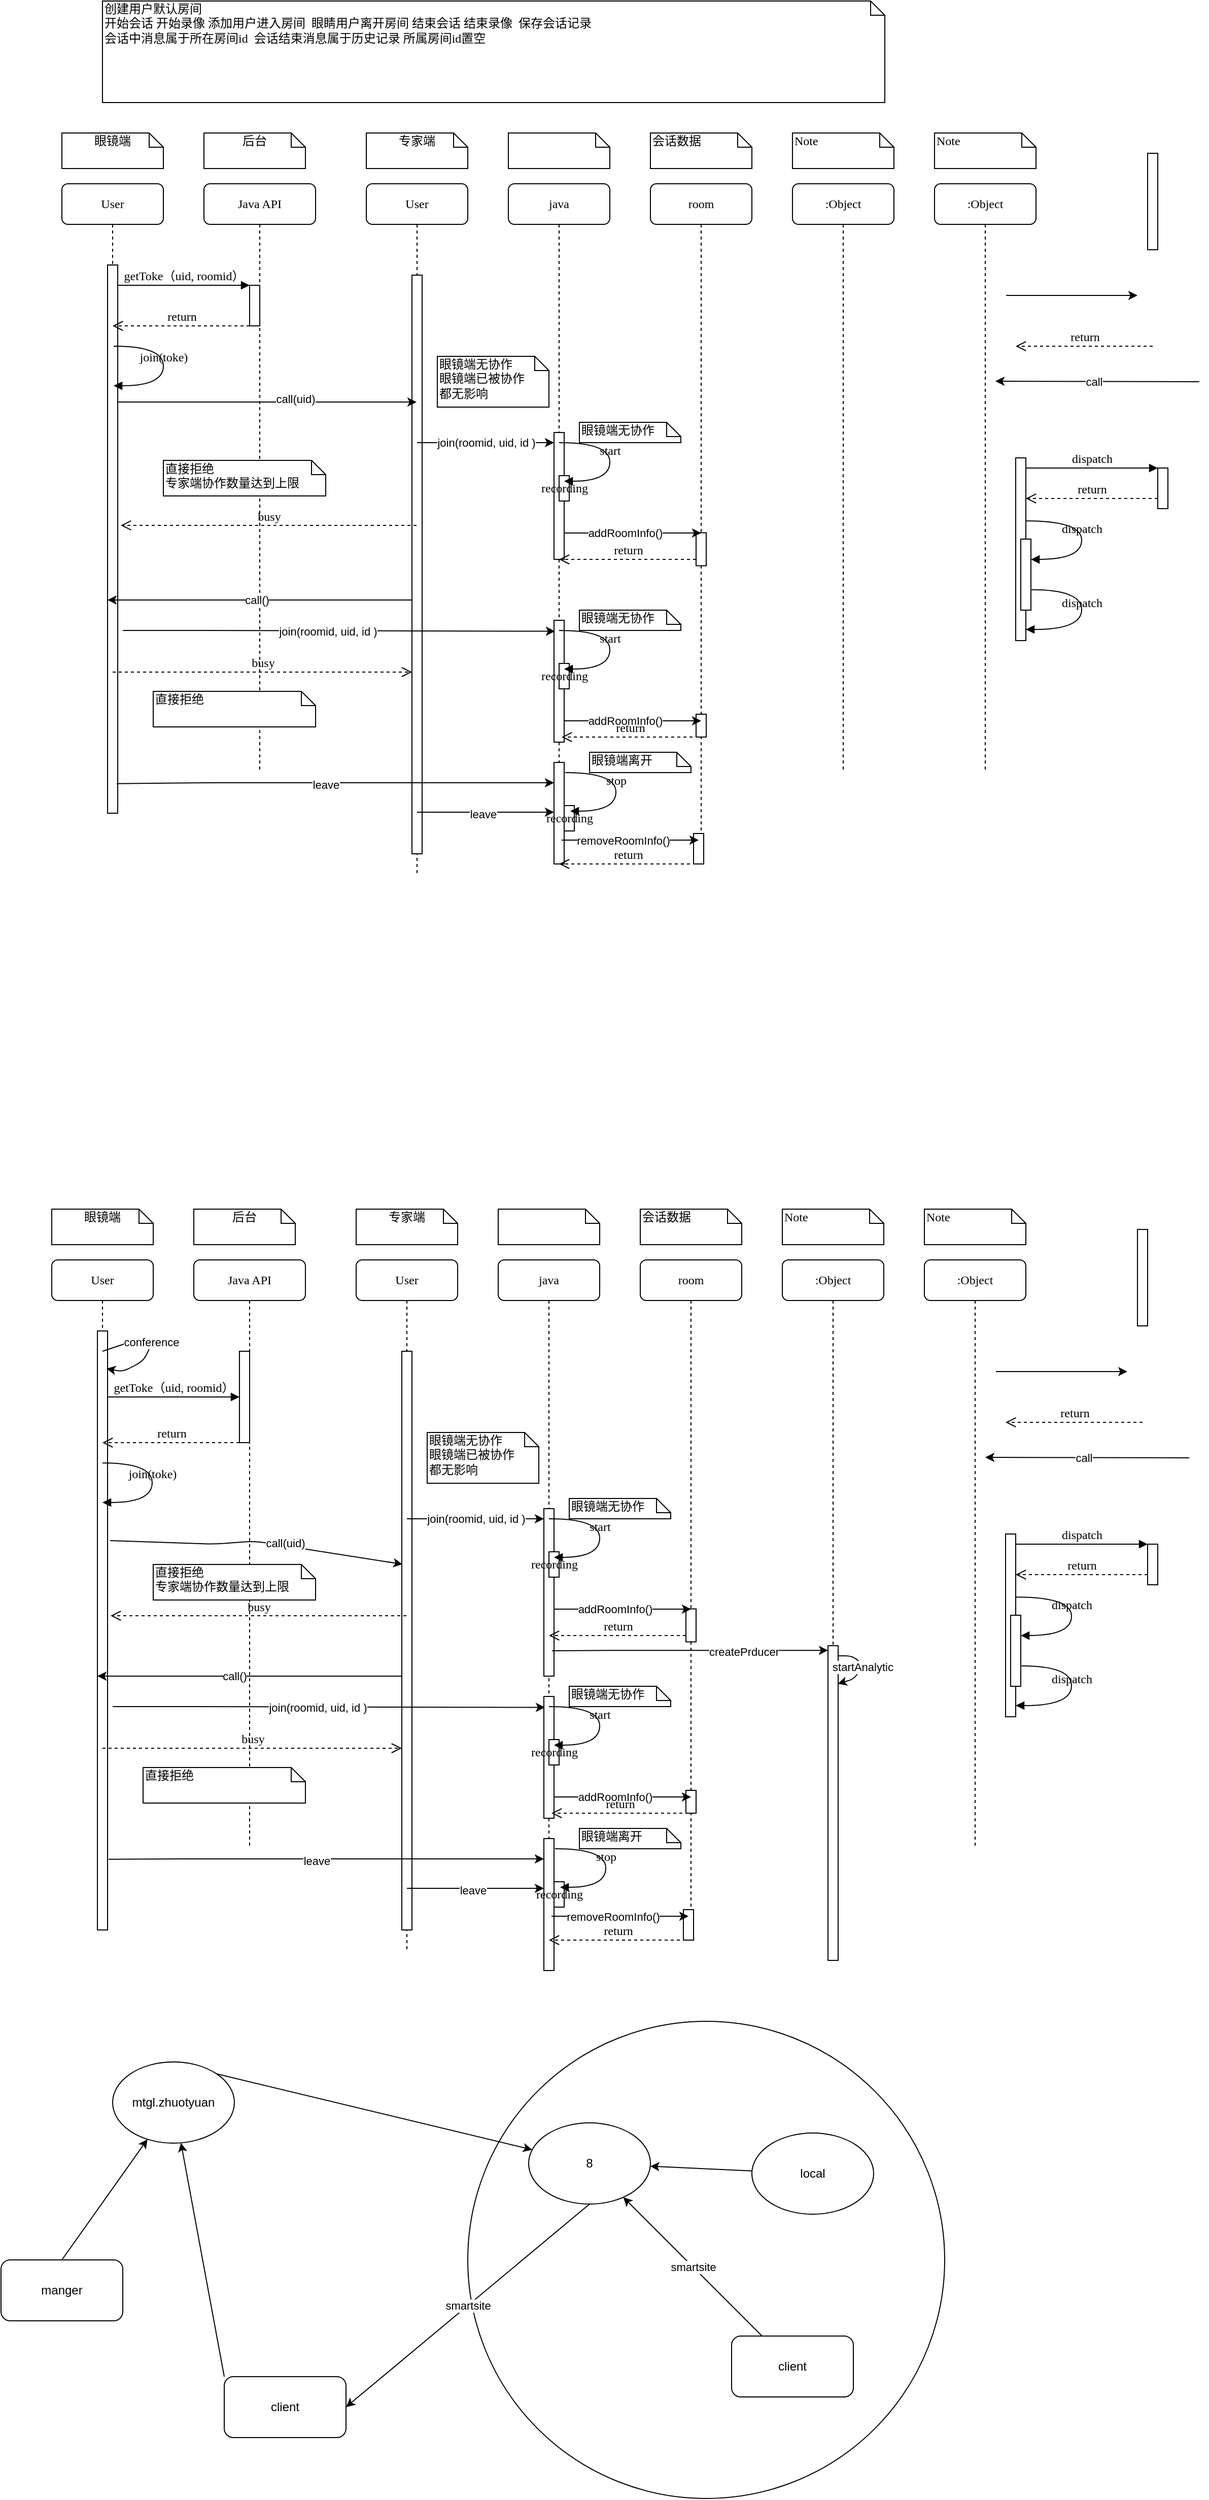 <mxfile version="14.4.8" type="github">
  <diagram name="Page-1" id="13e1069c-82ec-6db2-03f1-153e76fe0fe0">
    <mxGraphModel dx="934" dy="1406" grid="1" gridSize="10" guides="1" tooltips="1" connect="1" arrows="1" fold="1" page="1" pageScale="1" pageWidth="1100" pageHeight="850" background="#ffffff" math="0" shadow="0">
      <root>
        <mxCell id="0" />
        <mxCell id="1" parent="0" />
        <mxCell id="CfhzM83Ri4UYzs0AbyxH-80" value="" style="ellipse;whiteSpace=wrap;html=1;aspect=fixed;fillColor=none;shadow=0;" vertex="1" parent="1">
          <mxGeometry x="500" y="1890" width="470" height="470" as="geometry" />
        </mxCell>
        <mxCell id="7baba1c4bc27f4b0-2" value="Java API" style="shape=umlLifeline;perimeter=lifelinePerimeter;whiteSpace=wrap;html=1;container=1;collapsible=0;recursiveResize=0;outlineConnect=0;rounded=1;shadow=0;comic=0;labelBackgroundColor=none;strokeWidth=1;fontFamily=Verdana;fontSize=12;align=center;" parent="1" vertex="1">
          <mxGeometry x="240" y="80" width="110" height="580" as="geometry" />
        </mxCell>
        <mxCell id="7baba1c4bc27f4b0-10" value="" style="html=1;points=[];perimeter=orthogonalPerimeter;rounded=0;shadow=0;comic=0;labelBackgroundColor=none;strokeWidth=1;fontFamily=Verdana;fontSize=12;align=center;" parent="7baba1c4bc27f4b0-2" vertex="1">
          <mxGeometry x="45" y="100" width="10" height="40" as="geometry" />
        </mxCell>
        <mxCell id="odlqmuHHD26M4DmsH0EI-45" value="直接拒绝" style="shape=note;whiteSpace=wrap;html=1;size=14;verticalAlign=top;align=left;spacingTop=-6;rounded=0;shadow=0;comic=0;labelBackgroundColor=none;strokeWidth=1;fontFamily=Verdana;fontSize=12" parent="7baba1c4bc27f4b0-2" vertex="1">
          <mxGeometry x="-50" y="500" width="160" height="35" as="geometry" />
        </mxCell>
        <mxCell id="7baba1c4bc27f4b0-3" value="User" style="shape=umlLifeline;perimeter=lifelinePerimeter;whiteSpace=wrap;html=1;container=1;collapsible=0;recursiveResize=0;outlineConnect=0;rounded=1;shadow=0;comic=0;labelBackgroundColor=none;strokeWidth=1;fontFamily=Verdana;fontSize=12;align=center;" parent="1" vertex="1">
          <mxGeometry x="400" y="80" width="100" height="680" as="geometry" />
        </mxCell>
        <mxCell id="7baba1c4bc27f4b0-13" value="" style="html=1;points=[];perimeter=orthogonalPerimeter;rounded=0;shadow=0;comic=0;labelBackgroundColor=none;strokeWidth=1;fontFamily=Verdana;fontSize=12;align=center;" parent="7baba1c4bc27f4b0-3" vertex="1">
          <mxGeometry x="45" y="90" width="10" height="570" as="geometry" />
        </mxCell>
        <mxCell id="7baba1c4bc27f4b0-4" value="java" style="shape=umlLifeline;perimeter=lifelinePerimeter;whiteSpace=wrap;html=1;container=1;collapsible=0;recursiveResize=0;outlineConnect=0;rounded=1;shadow=0;comic=0;labelBackgroundColor=none;strokeWidth=1;fontFamily=Verdana;fontSize=12;align=center;" parent="1" vertex="1">
          <mxGeometry x="540" y="80" width="100" height="670" as="geometry" />
        </mxCell>
        <mxCell id="odlqmuHHD26M4DmsH0EI-8" value="" style="html=1;points=[];perimeter=orthogonalPerimeter;rounded=0;shadow=0;comic=0;labelBackgroundColor=none;strokeWidth=1;fontFamily=Verdana;fontSize=12;align=center;" parent="7baba1c4bc27f4b0-4" vertex="1">
          <mxGeometry x="45" y="245" width="10" height="125" as="geometry" />
        </mxCell>
        <mxCell id="odlqmuHHD26M4DmsH0EI-46" value="" style="html=1;points=[];perimeter=orthogonalPerimeter;rounded=0;shadow=0;comic=0;labelBackgroundColor=none;strokeWidth=1;fontFamily=Verdana;fontSize=12;align=center;" parent="7baba1c4bc27f4b0-4" vertex="1">
          <mxGeometry x="45" y="570" width="10" height="100" as="geometry" />
        </mxCell>
        <mxCell id="7baba1c4bc27f4b0-5" value="room" style="shape=umlLifeline;perimeter=lifelinePerimeter;whiteSpace=wrap;html=1;container=1;collapsible=0;recursiveResize=0;outlineConnect=0;rounded=1;shadow=0;comic=0;labelBackgroundColor=none;strokeWidth=1;fontFamily=Verdana;fontSize=12;align=center;" parent="1" vertex="1">
          <mxGeometry x="680" y="80" width="100" height="670" as="geometry" />
        </mxCell>
        <mxCell id="odlqmuHHD26M4DmsH0EI-15" value="" style="html=1;points=[];perimeter=orthogonalPerimeter;rounded=0;shadow=0;comic=0;labelBackgroundColor=none;strokeWidth=1;fontFamily=Verdana;fontSize=12;align=center;" parent="7baba1c4bc27f4b0-5" vertex="1">
          <mxGeometry x="45" y="343.75" width="10" height="32.5" as="geometry" />
        </mxCell>
        <mxCell id="7baba1c4bc27f4b0-6" value=":Object" style="shape=umlLifeline;perimeter=lifelinePerimeter;whiteSpace=wrap;html=1;container=1;collapsible=0;recursiveResize=0;outlineConnect=0;rounded=1;shadow=0;comic=0;labelBackgroundColor=none;strokeWidth=1;fontFamily=Verdana;fontSize=12;align=center;" parent="1" vertex="1">
          <mxGeometry x="820" y="80" width="100" height="580" as="geometry" />
        </mxCell>
        <mxCell id="7baba1c4bc27f4b0-7" value=":Object" style="shape=umlLifeline;perimeter=lifelinePerimeter;whiteSpace=wrap;html=1;container=1;collapsible=0;recursiveResize=0;outlineConnect=0;rounded=1;shadow=0;comic=0;labelBackgroundColor=none;strokeWidth=1;fontFamily=Verdana;fontSize=12;align=center;" parent="1" vertex="1">
          <mxGeometry x="960" y="80" width="100" height="580" as="geometry" />
        </mxCell>
        <mxCell id="7baba1c4bc27f4b0-8" value="User" style="shape=umlLifeline;perimeter=lifelinePerimeter;whiteSpace=wrap;html=1;container=1;collapsible=0;recursiveResize=0;outlineConnect=0;rounded=1;shadow=0;comic=0;labelBackgroundColor=none;strokeWidth=1;fontFamily=Verdana;fontSize=12;align=center;" parent="1" vertex="1">
          <mxGeometry x="100" y="80" width="100" height="620" as="geometry" />
        </mxCell>
        <mxCell id="7baba1c4bc27f4b0-9" value="" style="html=1;points=[];perimeter=orthogonalPerimeter;rounded=0;shadow=0;comic=0;labelBackgroundColor=none;strokeWidth=1;fontFamily=Verdana;fontSize=12;align=center;" parent="7baba1c4bc27f4b0-8" vertex="1">
          <mxGeometry x="45" y="80" width="10" height="540" as="geometry" />
        </mxCell>
        <mxCell id="7baba1c4bc27f4b0-16" value="" style="html=1;points=[];perimeter=orthogonalPerimeter;rounded=0;shadow=0;comic=0;labelBackgroundColor=none;strokeWidth=1;fontFamily=Verdana;fontSize=12;align=center;" parent="1" vertex="1">
          <mxGeometry x="1040" y="350" width="10" height="180" as="geometry" />
        </mxCell>
        <mxCell id="7baba1c4bc27f4b0-19" value="" style="html=1;points=[];perimeter=orthogonalPerimeter;rounded=0;shadow=0;comic=0;labelBackgroundColor=none;strokeWidth=1;fontFamily=Verdana;fontSize=12;align=center;" parent="1" vertex="1">
          <mxGeometry x="1180" y="360" width="10" height="40" as="geometry" />
        </mxCell>
        <mxCell id="7baba1c4bc27f4b0-20" value="dispatch" style="html=1;verticalAlign=bottom;endArrow=block;entryX=0;entryY=0;labelBackgroundColor=none;fontFamily=Verdana;fontSize=12;edgeStyle=elbowEdgeStyle;elbow=vertical;" parent="1" source="7baba1c4bc27f4b0-16" target="7baba1c4bc27f4b0-19" edge="1">
          <mxGeometry relative="1" as="geometry">
            <mxPoint x="1105" y="360" as="sourcePoint" />
          </mxGeometry>
        </mxCell>
        <mxCell id="7baba1c4bc27f4b0-21" value="return" style="html=1;verticalAlign=bottom;endArrow=open;dashed=1;endSize=8;labelBackgroundColor=none;fontFamily=Verdana;fontSize=12;edgeStyle=elbowEdgeStyle;elbow=vertical;" parent="1" source="7baba1c4bc27f4b0-19" target="7baba1c4bc27f4b0-16" edge="1">
          <mxGeometry relative="1" as="geometry">
            <mxPoint x="1105" y="436" as="targetPoint" />
            <Array as="points">
              <mxPoint x="1125" y="390" />
              <mxPoint x="1155" y="390" />
            </Array>
          </mxGeometry>
        </mxCell>
        <mxCell id="7baba1c4bc27f4b0-11" value="getToke（uid, roomid）" style="html=1;verticalAlign=bottom;endArrow=block;entryX=0;entryY=0;labelBackgroundColor=none;fontFamily=Verdana;fontSize=12;edgeStyle=elbowEdgeStyle;elbow=vertical;" parent="1" source="7baba1c4bc27f4b0-9" target="7baba1c4bc27f4b0-10" edge="1">
          <mxGeometry relative="1" as="geometry">
            <mxPoint x="220" y="190" as="sourcePoint" />
          </mxGeometry>
        </mxCell>
        <mxCell id="7baba1c4bc27f4b0-34" value="" style="html=1;points=[];perimeter=orthogonalPerimeter;rounded=0;shadow=0;comic=0;labelBackgroundColor=none;strokeWidth=1;fontFamily=Verdana;fontSize=12;align=center;" parent="1" vertex="1">
          <mxGeometry x="1045" y="430" width="10" height="70" as="geometry" />
        </mxCell>
        <mxCell id="7baba1c4bc27f4b0-35" value="dispatch" style="html=1;verticalAlign=bottom;endArrow=block;labelBackgroundColor=none;fontFamily=Verdana;fontSize=12;elbow=vertical;edgeStyle=orthogonalEdgeStyle;curved=1;entryX=1;entryY=0.286;entryPerimeter=0;exitX=1.038;exitY=0.345;exitPerimeter=0;" parent="1" source="7baba1c4bc27f4b0-16" target="7baba1c4bc27f4b0-34" edge="1">
          <mxGeometry relative="1" as="geometry">
            <mxPoint x="920" y="360" as="sourcePoint" />
            <mxPoint x="1050" y="360" as="targetPoint" />
            <Array as="points">
              <mxPoint x="1105" y="412" />
              <mxPoint x="1105" y="450" />
            </Array>
          </mxGeometry>
        </mxCell>
        <mxCell id="7baba1c4bc27f4b0-36" value="dispatch" style="html=1;verticalAlign=bottom;endArrow=block;labelBackgroundColor=none;fontFamily=Verdana;fontSize=12;elbow=vertical;edgeStyle=orthogonalEdgeStyle;curved=1;exitX=1.066;exitY=0.713;exitPerimeter=0;" parent="1" source="7baba1c4bc27f4b0-34" edge="1">
          <mxGeometry relative="1" as="geometry">
            <mxPoint x="1065.333" y="480" as="sourcePoint" />
            <mxPoint x="1050" y="519" as="targetPoint" />
            <Array as="points">
              <mxPoint x="1105" y="480" />
              <mxPoint x="1105" y="519" />
            </Array>
          </mxGeometry>
        </mxCell>
        <mxCell id="7baba1c4bc27f4b0-40" value="眼镜端" style="shape=note;whiteSpace=wrap;html=1;size=14;verticalAlign=top;align=center;spacingTop=-6;rounded=0;shadow=0;comic=0;labelBackgroundColor=none;strokeWidth=1;fontFamily=Verdana;fontSize=12" parent="1" vertex="1">
          <mxGeometry x="100" y="30" width="100" height="35" as="geometry" />
        </mxCell>
        <mxCell id="7baba1c4bc27f4b0-41" value="后台" style="shape=note;whiteSpace=wrap;html=1;size=14;verticalAlign=top;align=center;spacingTop=-6;rounded=0;shadow=0;comic=0;labelBackgroundColor=none;strokeWidth=1;fontFamily=Verdana;fontSize=12" parent="1" vertex="1">
          <mxGeometry x="240" y="30" width="100" height="35" as="geometry" />
        </mxCell>
        <mxCell id="7baba1c4bc27f4b0-42" value="&lt;div&gt;&lt;span&gt;专家端&lt;/span&gt;&lt;/div&gt;" style="shape=note;whiteSpace=wrap;html=1;size=14;verticalAlign=top;align=center;spacingTop=-6;rounded=0;shadow=0;comic=0;labelBackgroundColor=none;strokeWidth=1;fontFamily=Verdana;fontSize=12" parent="1" vertex="1">
          <mxGeometry x="400" y="30" width="100" height="35" as="geometry" />
        </mxCell>
        <mxCell id="7baba1c4bc27f4b0-43" value="" style="shape=note;whiteSpace=wrap;html=1;size=14;verticalAlign=top;align=left;spacingTop=-6;rounded=0;shadow=0;comic=0;labelBackgroundColor=none;strokeWidth=1;fontFamily=Verdana;fontSize=12" parent="1" vertex="1">
          <mxGeometry x="540" y="30" width="100" height="35" as="geometry" />
        </mxCell>
        <mxCell id="7baba1c4bc27f4b0-44" value="会话数据" style="shape=note;whiteSpace=wrap;html=1;size=14;verticalAlign=top;align=left;spacingTop=-6;rounded=0;shadow=0;comic=0;labelBackgroundColor=none;strokeWidth=1;fontFamily=Verdana;fontSize=12" parent="1" vertex="1">
          <mxGeometry x="680" y="30" width="100" height="35" as="geometry" />
        </mxCell>
        <mxCell id="7baba1c4bc27f4b0-45" value="Note" style="shape=note;whiteSpace=wrap;html=1;size=14;verticalAlign=top;align=left;spacingTop=-6;rounded=0;shadow=0;comic=0;labelBackgroundColor=none;strokeWidth=1;fontFamily=Verdana;fontSize=12" parent="1" vertex="1">
          <mxGeometry x="820" y="30" width="100" height="35" as="geometry" />
        </mxCell>
        <mxCell id="7baba1c4bc27f4b0-46" value="Note" style="shape=note;whiteSpace=wrap;html=1;size=14;verticalAlign=top;align=left;spacingTop=-6;rounded=0;shadow=0;comic=0;labelBackgroundColor=none;strokeWidth=1;fontFamily=Verdana;fontSize=12" parent="1" vertex="1">
          <mxGeometry x="960" y="30" width="100" height="35" as="geometry" />
        </mxCell>
        <mxCell id="odlqmuHHD26M4DmsH0EI-4" value="" style="endArrow=classic;html=1;exitX=1;exitY=0.25;exitDx=0;exitDy=0;exitPerimeter=0;" parent="1" source="7baba1c4bc27f4b0-9" target="7baba1c4bc27f4b0-3" edge="1">
          <mxGeometry width="50" height="50" relative="1" as="geometry">
            <mxPoint x="500" y="400" as="sourcePoint" />
            <mxPoint x="550" y="350" as="targetPoint" />
          </mxGeometry>
        </mxCell>
        <mxCell id="odlqmuHHD26M4DmsH0EI-5" value="call(uid)" style="edgeLabel;html=1;align=center;verticalAlign=middle;resizable=0;points=[];" parent="odlqmuHHD26M4DmsH0EI-4" vertex="1" connectable="0">
          <mxGeometry x="0.181" y="3" relative="1" as="geometry">
            <mxPoint x="1" as="offset" />
          </mxGeometry>
        </mxCell>
        <mxCell id="odlqmuHHD26M4DmsH0EI-6" value="join(roomid, uid, id )" style="endArrow=classic;html=1;" parent="1" target="odlqmuHHD26M4DmsH0EI-8" edge="1">
          <mxGeometry width="50" height="50" relative="1" as="geometry">
            <mxPoint x="450" y="335" as="sourcePoint" />
            <mxPoint x="570" y="335" as="targetPoint" />
            <Array as="points">
              <mxPoint x="520" y="335" />
            </Array>
          </mxGeometry>
        </mxCell>
        <mxCell id="odlqmuHHD26M4DmsH0EI-9" value="" style="endArrow=classic;html=1;entryX=0.1;entryY=0.09;entryDx=0;entryDy=0;entryPerimeter=0;" parent="1" target="odlqmuHHD26M4DmsH0EI-35" edge="1">
          <mxGeometry x="-0.111" width="50" height="50" relative="1" as="geometry">
            <mxPoint x="160" y="520" as="sourcePoint" />
            <mxPoint x="585" y="520" as="targetPoint" />
            <Array as="points">
              <mxPoint x="230" y="520" />
            </Array>
            <mxPoint as="offset" />
          </mxGeometry>
        </mxCell>
        <mxCell id="odlqmuHHD26M4DmsH0EI-32" value="join(roomid, uid, id )" style="edgeLabel;html=1;align=center;verticalAlign=middle;resizable=0;points=[];" parent="odlqmuHHD26M4DmsH0EI-9" vertex="1" connectable="0">
          <mxGeometry x="-0.054" relative="1" as="geometry">
            <mxPoint as="offset" />
          </mxGeometry>
        </mxCell>
        <mxCell id="odlqmuHHD26M4DmsH0EI-11" value="" style="html=1;points=[];perimeter=orthogonalPerimeter;rounded=0;shadow=0;comic=0;labelBackgroundColor=none;strokeWidth=1;fontFamily=Verdana;fontSize=12;align=center;" parent="1" vertex="1">
          <mxGeometry x="1170" y="50" width="10" height="95" as="geometry" />
        </mxCell>
        <mxCell id="odlqmuHHD26M4DmsH0EI-14" value="addRoomInfo()" style="endArrow=classic;html=1;" parent="1" edge="1">
          <mxGeometry x="-0.111" width="50" height="50" relative="1" as="geometry">
            <mxPoint x="595" y="424" as="sourcePoint" />
            <mxPoint x="730" y="424" as="targetPoint" />
            <Array as="points" />
            <mxPoint as="offset" />
          </mxGeometry>
        </mxCell>
        <mxCell id="odlqmuHHD26M4DmsH0EI-16" value="return" style="html=1;verticalAlign=bottom;endArrow=open;dashed=1;endSize=8;labelBackgroundColor=none;fontFamily=Verdana;fontSize=12;edgeStyle=elbowEdgeStyle;elbow=vertical;" parent="1" edge="1">
          <mxGeometry relative="1" as="geometry">
            <mxPoint x="1040" y="240" as="targetPoint" />
            <Array as="points" />
            <mxPoint x="1175" y="240" as="sourcePoint" />
          </mxGeometry>
        </mxCell>
        <mxCell id="odlqmuHHD26M4DmsH0EI-17" value="busy" style="html=1;verticalAlign=bottom;endArrow=open;dashed=1;endSize=8;labelBackgroundColor=none;fontFamily=Verdana;fontSize=12;edgeStyle=elbowEdgeStyle;elbow=vertical;entryX=1.3;entryY=0.475;entryDx=0;entryDy=0;entryPerimeter=0;" parent="1" source="7baba1c4bc27f4b0-3" target="7baba1c4bc27f4b0-9" edge="1">
          <mxGeometry relative="1" as="geometry">
            <mxPoint x="240" y="390" as="targetPoint" />
            <Array as="points" />
            <mxPoint x="375" y="390" as="sourcePoint" />
          </mxGeometry>
        </mxCell>
        <mxCell id="odlqmuHHD26M4DmsH0EI-18" value="return" style="html=1;verticalAlign=bottom;endArrow=open;dashed=1;endSize=8;labelBackgroundColor=none;fontFamily=Verdana;fontSize=12;edgeStyle=elbowEdgeStyle;elbow=vertical;" parent="1" edge="1">
          <mxGeometry relative="1" as="geometry">
            <mxPoint x="150" y="220" as="targetPoint" />
            <Array as="points" />
            <mxPoint x="285" y="220" as="sourcePoint" />
          </mxGeometry>
        </mxCell>
        <mxCell id="odlqmuHHD26M4DmsH0EI-19" value="眼镜端无协作&lt;br&gt;眼镜端已被协作&lt;br&gt;都无影响" style="shape=note;whiteSpace=wrap;html=1;size=14;verticalAlign=top;align=left;spacingTop=-6;rounded=0;shadow=0;comic=0;labelBackgroundColor=none;strokeWidth=1;fontFamily=Verdana;fontSize=12" parent="1" vertex="1">
          <mxGeometry x="470" y="250" width="110" height="50" as="geometry" />
        </mxCell>
        <mxCell id="odlqmuHHD26M4DmsH0EI-20" value="直接拒绝&lt;br&gt;专家端协作数量达到上限" style="shape=note;whiteSpace=wrap;html=1;size=14;verticalAlign=top;align=left;spacingTop=-6;rounded=0;shadow=0;comic=0;labelBackgroundColor=none;strokeWidth=1;fontFamily=Verdana;fontSize=12" parent="1" vertex="1">
          <mxGeometry x="200" y="352.5" width="160" height="35" as="geometry" />
        </mxCell>
        <mxCell id="odlqmuHHD26M4DmsH0EI-21" value="" style="endArrow=classic;html=1;" parent="1" edge="1">
          <mxGeometry x="-0.111" width="50" height="50" relative="1" as="geometry">
            <mxPoint x="445" y="490" as="sourcePoint" />
            <mxPoint x="145" y="490" as="targetPoint" />
            <Array as="points">
              <mxPoint x="345.5" y="490" />
            </Array>
            <mxPoint as="offset" />
          </mxGeometry>
        </mxCell>
        <mxCell id="odlqmuHHD26M4DmsH0EI-22" value="call()" style="edgeLabel;html=1;align=center;verticalAlign=middle;resizable=0;points=[];" parent="odlqmuHHD26M4DmsH0EI-21" vertex="1" connectable="0">
          <mxGeometry x="0.05" relative="1" as="geometry">
            <mxPoint x="4" as="offset" />
          </mxGeometry>
        </mxCell>
        <mxCell id="odlqmuHHD26M4DmsH0EI-23" value="" style="endArrow=classic;html=1;" parent="1" edge="1">
          <mxGeometry x="-0.111" width="50" height="50" relative="1" as="geometry">
            <mxPoint x="1221" y="275" as="sourcePoint" />
            <mxPoint x="1020" y="274.5" as="targetPoint" />
            <Array as="points">
              <mxPoint x="1220.5" y="274.5" />
            </Array>
            <mxPoint as="offset" />
          </mxGeometry>
        </mxCell>
        <mxCell id="odlqmuHHD26M4DmsH0EI-24" value="call" style="edgeLabel;html=1;align=center;verticalAlign=middle;resizable=0;points=[];" parent="odlqmuHHD26M4DmsH0EI-23" vertex="1" connectable="0">
          <mxGeometry x="0.05" relative="1" as="geometry">
            <mxPoint x="1" as="offset" />
          </mxGeometry>
        </mxCell>
        <mxCell id="odlqmuHHD26M4DmsH0EI-26" value="" style="endArrow=classic;html=1;" parent="1" edge="1">
          <mxGeometry x="-0.111" width="50" height="50" relative="1" as="geometry">
            <mxPoint x="1030.5" y="190" as="sourcePoint" />
            <mxPoint x="1160" y="190" as="targetPoint" />
            <Array as="points">
              <mxPoint x="1100.5" y="190" />
            </Array>
            <mxPoint as="offset" />
          </mxGeometry>
        </mxCell>
        <mxCell id="odlqmuHHD26M4DmsH0EI-28" value="recording" style="html=1;points=[];perimeter=orthogonalPerimeter;rounded=0;shadow=0;comic=0;labelBackgroundColor=none;strokeWidth=1;fontFamily=Verdana;fontSize=12;align=center;" parent="1" vertex="1">
          <mxGeometry x="590" y="367.5" width="10" height="25" as="geometry" />
        </mxCell>
        <mxCell id="odlqmuHHD26M4DmsH0EI-30" value="start" style="html=1;verticalAlign=bottom;endArrow=block;labelBackgroundColor=none;fontFamily=Verdana;fontSize=12;elbow=vertical;edgeStyle=orthogonalEdgeStyle;curved=1;exitX=1.038;exitY=0.345;exitPerimeter=0;" parent="1" edge="1">
          <mxGeometry relative="1" as="geometry">
            <mxPoint x="590.0" y="335.0" as="sourcePoint" />
            <mxPoint x="595" y="373" as="targetPoint" />
            <Array as="points">
              <mxPoint x="640" y="335" />
              <mxPoint x="640" y="373" />
            </Array>
          </mxGeometry>
        </mxCell>
        <mxCell id="odlqmuHHD26M4DmsH0EI-31" value="&lt;span&gt;眼镜端无协作&lt;/span&gt;" style="shape=note;whiteSpace=wrap;html=1;size=14;verticalAlign=top;align=left;spacingTop=-6;rounded=0;shadow=0;comic=0;labelBackgroundColor=none;strokeWidth=1;fontFamily=Verdana;fontSize=12" parent="1" vertex="1">
          <mxGeometry x="610" y="315" width="100" height="20" as="geometry" />
        </mxCell>
        <mxCell id="odlqmuHHD26M4DmsH0EI-33" value="busy" style="html=1;verticalAlign=bottom;endArrow=open;dashed=1;endSize=8;labelBackgroundColor=none;fontFamily=Verdana;fontSize=12;edgeStyle=elbowEdgeStyle;elbow=vertical;" parent="1" source="7baba1c4bc27f4b0-8" target="7baba1c4bc27f4b0-13" edge="1">
          <mxGeometry relative="1" as="geometry">
            <mxPoint x="144.25" y="560" as="targetPoint" />
            <Array as="points">
              <mxPoint x="400" y="561" />
            </Array>
            <mxPoint x="390" y="540" as="sourcePoint" />
          </mxGeometry>
        </mxCell>
        <mxCell id="odlqmuHHD26M4DmsH0EI-35" value="" style="html=1;points=[];perimeter=orthogonalPerimeter;rounded=0;shadow=0;comic=0;labelBackgroundColor=none;strokeWidth=1;fontFamily=Verdana;fontSize=12;align=center;" parent="1" vertex="1">
          <mxGeometry x="585" y="510" width="10" height="120" as="geometry" />
        </mxCell>
        <mxCell id="odlqmuHHD26M4DmsH0EI-36" value="" style="html=1;points=[];perimeter=orthogonalPerimeter;rounded=0;shadow=0;comic=0;labelBackgroundColor=none;strokeWidth=1;fontFamily=Verdana;fontSize=12;align=center;" parent="1" vertex="1">
          <mxGeometry x="725" y="602.5" width="10" height="22.5" as="geometry" />
        </mxCell>
        <mxCell id="odlqmuHHD26M4DmsH0EI-37" value="addRoomInfo()" style="endArrow=classic;html=1;" parent="1" edge="1">
          <mxGeometry x="-0.111" width="50" height="50" relative="1" as="geometry">
            <mxPoint x="595" y="609" as="sourcePoint" />
            <mxPoint x="730" y="609" as="targetPoint" />
            <Array as="points" />
            <mxPoint as="offset" />
          </mxGeometry>
        </mxCell>
        <mxCell id="odlqmuHHD26M4DmsH0EI-38" value="recording" style="html=1;points=[];perimeter=orthogonalPerimeter;rounded=0;shadow=0;comic=0;labelBackgroundColor=none;strokeWidth=1;fontFamily=Verdana;fontSize=12;align=center;" parent="1" vertex="1">
          <mxGeometry x="590" y="552.5" width="10" height="25" as="geometry" />
        </mxCell>
        <mxCell id="odlqmuHHD26M4DmsH0EI-39" value="start" style="html=1;verticalAlign=bottom;endArrow=block;labelBackgroundColor=none;fontFamily=Verdana;fontSize=12;elbow=vertical;edgeStyle=orthogonalEdgeStyle;curved=1;exitX=1.038;exitY=0.345;exitPerimeter=0;" parent="1" edge="1">
          <mxGeometry relative="1" as="geometry">
            <mxPoint x="590" y="520" as="sourcePoint" />
            <mxPoint x="595" y="558" as="targetPoint" />
            <Array as="points">
              <mxPoint x="640" y="520" />
              <mxPoint x="640" y="558" />
            </Array>
          </mxGeometry>
        </mxCell>
        <mxCell id="odlqmuHHD26M4DmsH0EI-40" value="&lt;span&gt;眼镜端无协作&lt;/span&gt;" style="shape=note;whiteSpace=wrap;html=1;size=14;verticalAlign=top;align=left;spacingTop=-6;rounded=0;shadow=0;comic=0;labelBackgroundColor=none;strokeWidth=1;fontFamily=Verdana;fontSize=12" parent="1" vertex="1">
          <mxGeometry x="610" y="500" width="100" height="20" as="geometry" />
        </mxCell>
        <mxCell id="odlqmuHHD26M4DmsH0EI-43" value="return" style="html=1;verticalAlign=bottom;endArrow=open;dashed=1;endSize=8;labelBackgroundColor=none;fontFamily=Verdana;fontSize=12;edgeStyle=elbowEdgeStyle;elbow=vertical;" parent="1" edge="1">
          <mxGeometry relative="1" as="geometry">
            <mxPoint x="590" y="450" as="targetPoint" />
            <Array as="points" />
            <mxPoint x="725" y="450" as="sourcePoint" />
          </mxGeometry>
        </mxCell>
        <mxCell id="odlqmuHHD26M4DmsH0EI-44" value="return" style="html=1;verticalAlign=bottom;endArrow=open;dashed=1;endSize=8;labelBackgroundColor=none;fontFamily=Verdana;fontSize=12;edgeStyle=elbowEdgeStyle;elbow=vertical;" parent="1" edge="1">
          <mxGeometry relative="1" as="geometry">
            <mxPoint x="592.5" y="625" as="targetPoint" />
            <Array as="points" />
            <mxPoint x="727.5" y="625" as="sourcePoint" />
          </mxGeometry>
        </mxCell>
        <mxCell id="odlqmuHHD26M4DmsH0EI-47" value="" style="endArrow=classic;html=1;exitX=0.9;exitY=0.946;exitDx=0;exitDy=0;exitPerimeter=0;" parent="1" source="7baba1c4bc27f4b0-9" target="odlqmuHHD26M4DmsH0EI-46" edge="1">
          <mxGeometry x="-0.111" width="50" height="50" relative="1" as="geometry">
            <mxPoint x="180" y="670" as="sourcePoint" />
            <mxPoint x="299.5" y="670" as="targetPoint" />
            <Array as="points">
              <mxPoint x="240" y="670" />
            </Array>
            <mxPoint as="offset" />
          </mxGeometry>
        </mxCell>
        <mxCell id="odlqmuHHD26M4DmsH0EI-48" value="leave" style="edgeLabel;html=1;align=center;verticalAlign=middle;resizable=0;points=[];" parent="odlqmuHHD26M4DmsH0EI-47" vertex="1" connectable="0">
          <mxGeometry x="-0.044" y="-2" relative="1" as="geometry">
            <mxPoint as="offset" />
          </mxGeometry>
        </mxCell>
        <mxCell id="odlqmuHHD26M4DmsH0EI-51" value="" style="endArrow=classic;html=1;" parent="1" edge="1">
          <mxGeometry x="-0.111" width="50" height="50" relative="1" as="geometry">
            <mxPoint x="450" y="699" as="sourcePoint" />
            <mxPoint x="585" y="699" as="targetPoint" />
            <Array as="points" />
            <mxPoint as="offset" />
          </mxGeometry>
        </mxCell>
        <mxCell id="odlqmuHHD26M4DmsH0EI-52" value="leave" style="edgeLabel;html=1;align=center;verticalAlign=middle;resizable=0;points=[];" parent="odlqmuHHD26M4DmsH0EI-51" vertex="1" connectable="0">
          <mxGeometry x="-0.044" y="-2" relative="1" as="geometry">
            <mxPoint as="offset" />
          </mxGeometry>
        </mxCell>
        <mxCell id="odlqmuHHD26M4DmsH0EI-53" value="recording" style="html=1;points=[];perimeter=orthogonalPerimeter;rounded=0;shadow=0;comic=0;labelBackgroundColor=none;strokeWidth=1;fontFamily=Verdana;fontSize=12;align=center;" parent="1" vertex="1">
          <mxGeometry x="595" y="692.5" width="10" height="25" as="geometry" />
        </mxCell>
        <mxCell id="odlqmuHHD26M4DmsH0EI-54" value="stop" style="html=1;verticalAlign=bottom;endArrow=block;labelBackgroundColor=none;fontFamily=Verdana;fontSize=12;elbow=vertical;edgeStyle=orthogonalEdgeStyle;curved=1;exitX=1.038;exitY=0.345;exitPerimeter=0;" parent="1" edge="1">
          <mxGeometry relative="1" as="geometry">
            <mxPoint x="596" y="660" as="sourcePoint" />
            <mxPoint x="601" y="698" as="targetPoint" />
            <Array as="points">
              <mxPoint x="646" y="660" />
              <mxPoint x="646" y="698" />
            </Array>
          </mxGeometry>
        </mxCell>
        <mxCell id="odlqmuHHD26M4DmsH0EI-56" value="" style="html=1;points=[];perimeter=orthogonalPerimeter;rounded=0;shadow=0;comic=0;labelBackgroundColor=none;strokeWidth=1;fontFamily=Verdana;fontSize=12;align=center;" parent="1" vertex="1">
          <mxGeometry x="722.5" y="720" width="10" height="30" as="geometry" />
        </mxCell>
        <mxCell id="odlqmuHHD26M4DmsH0EI-57" value="removeRoomInfo()" style="endArrow=classic;html=1;" parent="1" edge="1">
          <mxGeometry x="-0.111" width="50" height="50" relative="1" as="geometry">
            <mxPoint x="592.5" y="726.5" as="sourcePoint" />
            <mxPoint x="727.5" y="726.5" as="targetPoint" />
            <Array as="points" />
            <mxPoint as="offset" />
          </mxGeometry>
        </mxCell>
        <mxCell id="odlqmuHHD26M4DmsH0EI-58" value="return" style="html=1;verticalAlign=bottom;endArrow=open;dashed=1;endSize=8;labelBackgroundColor=none;fontFamily=Verdana;fontSize=12;edgeStyle=elbowEdgeStyle;elbow=vertical;" parent="1" edge="1">
          <mxGeometry relative="1" as="geometry">
            <mxPoint x="590" y="750" as="targetPoint" />
            <Array as="points" />
            <mxPoint x="725" y="750" as="sourcePoint" />
          </mxGeometry>
        </mxCell>
        <mxCell id="odlqmuHHD26M4DmsH0EI-59" value="&lt;span&gt;眼镜端离开&lt;/span&gt;" style="shape=note;whiteSpace=wrap;html=1;size=14;verticalAlign=top;align=left;spacingTop=-6;rounded=0;shadow=0;comic=0;labelBackgroundColor=none;strokeWidth=1;fontFamily=Verdana;fontSize=12" parent="1" vertex="1">
          <mxGeometry x="620" y="640" width="100" height="20" as="geometry" />
        </mxCell>
        <mxCell id="P2DkG12NdxDLuXwxPzHu-1" value="创建用户默认房间&amp;nbsp;&lt;br&gt;开始会话 开始录像 添加用户进入房间&amp;nbsp; 眼睛用户离开房间 结束会话 结束录像&amp;nbsp; 保存会话记录&lt;br&gt;会话中消息属于所在房间id&amp;nbsp; 会话结束消息属于历史记录 所属房间id置空" style="shape=note;whiteSpace=wrap;html=1;size=14;verticalAlign=top;align=left;spacingTop=-6;rounded=0;shadow=0;comic=0;labelBackgroundColor=none;strokeWidth=1;fontFamily=Verdana;fontSize=12" parent="1" vertex="1">
          <mxGeometry x="140" y="-100" width="771" height="100" as="geometry" />
        </mxCell>
        <mxCell id="Yd7mBNa5vslCqtSXKkKX-2" value="join(toke)" style="html=1;verticalAlign=bottom;endArrow=block;labelBackgroundColor=none;fontFamily=Verdana;fontSize=12;elbow=vertical;edgeStyle=orthogonalEdgeStyle;curved=1;" parent="1" edge="1">
          <mxGeometry relative="1" as="geometry">
            <mxPoint x="151" y="240" as="sourcePoint" />
            <mxPoint x="151" y="279" as="targetPoint" />
            <Array as="points">
              <mxPoint x="200" y="240.1" />
              <mxPoint x="200" y="279.1" />
            </Array>
          </mxGeometry>
        </mxCell>
        <mxCell id="CfhzM83Ri4UYzs0AbyxH-1" value="Java API" style="shape=umlLifeline;perimeter=lifelinePerimeter;whiteSpace=wrap;html=1;container=1;collapsible=0;recursiveResize=0;outlineConnect=0;rounded=1;shadow=0;comic=0;labelBackgroundColor=none;strokeWidth=1;fontFamily=Verdana;fontSize=12;align=center;" vertex="1" parent="1">
          <mxGeometry x="230" y="1140" width="110" height="580" as="geometry" />
        </mxCell>
        <mxCell id="CfhzM83Ri4UYzs0AbyxH-2" value="" style="html=1;points=[];perimeter=orthogonalPerimeter;rounded=0;shadow=0;comic=0;labelBackgroundColor=none;strokeWidth=1;fontFamily=Verdana;fontSize=12;align=center;" vertex="1" parent="CfhzM83Ri4UYzs0AbyxH-1">
          <mxGeometry x="45" y="90" width="10" height="90" as="geometry" />
        </mxCell>
        <mxCell id="CfhzM83Ri4UYzs0AbyxH-3" value="直接拒绝" style="shape=note;whiteSpace=wrap;html=1;size=14;verticalAlign=top;align=left;spacingTop=-6;rounded=0;shadow=0;comic=0;labelBackgroundColor=none;strokeWidth=1;fontFamily=Verdana;fontSize=12" vertex="1" parent="CfhzM83Ri4UYzs0AbyxH-1">
          <mxGeometry x="-50" y="500" width="160" height="35" as="geometry" />
        </mxCell>
        <mxCell id="CfhzM83Ri4UYzs0AbyxH-4" value="User" style="shape=umlLifeline;perimeter=lifelinePerimeter;whiteSpace=wrap;html=1;container=1;collapsible=0;recursiveResize=0;outlineConnect=0;rounded=1;shadow=0;comic=0;labelBackgroundColor=none;strokeWidth=1;fontFamily=Verdana;fontSize=12;align=center;" vertex="1" parent="1">
          <mxGeometry x="390" y="1140" width="100" height="680" as="geometry" />
        </mxCell>
        <mxCell id="CfhzM83Ri4UYzs0AbyxH-5" value="" style="html=1;points=[];perimeter=orthogonalPerimeter;rounded=0;shadow=0;comic=0;labelBackgroundColor=none;strokeWidth=1;fontFamily=Verdana;fontSize=12;align=center;" vertex="1" parent="CfhzM83Ri4UYzs0AbyxH-4">
          <mxGeometry x="45" y="90" width="10" height="570" as="geometry" />
        </mxCell>
        <mxCell id="CfhzM83Ri4UYzs0AbyxH-6" value="java" style="shape=umlLifeline;perimeter=lifelinePerimeter;whiteSpace=wrap;html=1;container=1;collapsible=0;recursiveResize=0;outlineConnect=0;rounded=1;shadow=0;comic=0;labelBackgroundColor=none;strokeWidth=1;fontFamily=Verdana;fontSize=12;align=center;" vertex="1" parent="1">
          <mxGeometry x="530" y="1140" width="100" height="700" as="geometry" />
        </mxCell>
        <mxCell id="CfhzM83Ri4UYzs0AbyxH-7" value="" style="html=1;points=[];perimeter=orthogonalPerimeter;rounded=0;shadow=0;comic=0;labelBackgroundColor=none;strokeWidth=1;fontFamily=Verdana;fontSize=12;align=center;" vertex="1" parent="CfhzM83Ri4UYzs0AbyxH-6">
          <mxGeometry x="45" y="245" width="10" height="165" as="geometry" />
        </mxCell>
        <mxCell id="CfhzM83Ri4UYzs0AbyxH-8" value="" style="html=1;points=[];perimeter=orthogonalPerimeter;rounded=0;shadow=0;comic=0;labelBackgroundColor=none;strokeWidth=1;fontFamily=Verdana;fontSize=12;align=center;" vertex="1" parent="CfhzM83Ri4UYzs0AbyxH-6">
          <mxGeometry x="45" y="570" width="10" height="130" as="geometry" />
        </mxCell>
        <mxCell id="CfhzM83Ri4UYzs0AbyxH-9" value="room" style="shape=umlLifeline;perimeter=lifelinePerimeter;whiteSpace=wrap;html=1;container=1;collapsible=0;recursiveResize=0;outlineConnect=0;rounded=1;shadow=0;comic=0;labelBackgroundColor=none;strokeWidth=1;fontFamily=Verdana;fontSize=12;align=center;" vertex="1" parent="1">
          <mxGeometry x="670" y="1140" width="100" height="670" as="geometry" />
        </mxCell>
        <mxCell id="CfhzM83Ri4UYzs0AbyxH-10" value="" style="html=1;points=[];perimeter=orthogonalPerimeter;rounded=0;shadow=0;comic=0;labelBackgroundColor=none;strokeWidth=1;fontFamily=Verdana;fontSize=12;align=center;" vertex="1" parent="CfhzM83Ri4UYzs0AbyxH-9">
          <mxGeometry x="45" y="343.75" width="10" height="32.5" as="geometry" />
        </mxCell>
        <mxCell id="CfhzM83Ri4UYzs0AbyxH-11" value=":Object" style="shape=umlLifeline;perimeter=lifelinePerimeter;whiteSpace=wrap;html=1;container=1;collapsible=0;recursiveResize=0;outlineConnect=0;rounded=1;shadow=0;comic=0;labelBackgroundColor=none;strokeWidth=1;fontFamily=Verdana;fontSize=12;align=center;" vertex="1" parent="1">
          <mxGeometry x="810" y="1140" width="100" height="690" as="geometry" />
        </mxCell>
        <mxCell id="CfhzM83Ri4UYzs0AbyxH-96" value="" style="html=1;points=[];perimeter=orthogonalPerimeter;rounded=0;shadow=0;comic=0;labelBackgroundColor=none;strokeWidth=1;fontFamily=Verdana;fontSize=12;align=center;direction=west;" vertex="1" parent="CfhzM83Ri4UYzs0AbyxH-11">
          <mxGeometry x="45" y="380" width="10" height="310" as="geometry" />
        </mxCell>
        <mxCell id="CfhzM83Ri4UYzs0AbyxH-99" style="edgeStyle=none;rounded=1;orthogonalLoop=1;jettySize=auto;html=1;" edge="1" parent="CfhzM83Ri4UYzs0AbyxH-11" source="CfhzM83Ri4UYzs0AbyxH-96" target="CfhzM83Ri4UYzs0AbyxH-11">
          <mxGeometry relative="1" as="geometry" />
        </mxCell>
        <mxCell id="CfhzM83Ri4UYzs0AbyxH-100" style="edgeStyle=none;rounded=1;orthogonalLoop=1;jettySize=auto;html=1;" edge="1" parent="CfhzM83Ri4UYzs0AbyxH-11" source="CfhzM83Ri4UYzs0AbyxH-96" target="CfhzM83Ri4UYzs0AbyxH-11">
          <mxGeometry relative="1" as="geometry" />
        </mxCell>
        <mxCell id="CfhzM83Ri4UYzs0AbyxH-101" style="edgeStyle=none;rounded=1;orthogonalLoop=1;jettySize=auto;html=1;" edge="1" parent="CfhzM83Ri4UYzs0AbyxH-11" source="CfhzM83Ri4UYzs0AbyxH-96" target="CfhzM83Ri4UYzs0AbyxH-11">
          <mxGeometry relative="1" as="geometry" />
        </mxCell>
        <mxCell id="CfhzM83Ri4UYzs0AbyxH-103" value="startAnalytic" style="edgeStyle=none;rounded=1;orthogonalLoop=1;jettySize=auto;html=1;entryX=0.038;entryY=0.879;entryDx=0;entryDy=0;entryPerimeter=0;" edge="1" parent="CfhzM83Ri4UYzs0AbyxH-11" source="CfhzM83Ri4UYzs0AbyxH-96" target="CfhzM83Ri4UYzs0AbyxH-96">
          <mxGeometry relative="1" as="geometry">
            <Array as="points">
              <mxPoint x="70" y="390" />
              <mxPoint x="80" y="400" />
              <mxPoint x="70" y="413" />
            </Array>
          </mxGeometry>
        </mxCell>
        <mxCell id="CfhzM83Ri4UYzs0AbyxH-12" value=":Object" style="shape=umlLifeline;perimeter=lifelinePerimeter;whiteSpace=wrap;html=1;container=1;collapsible=0;recursiveResize=0;outlineConnect=0;rounded=1;shadow=0;comic=0;labelBackgroundColor=none;strokeWidth=1;fontFamily=Verdana;fontSize=12;align=center;" vertex="1" parent="1">
          <mxGeometry x="950" y="1140" width="100" height="580" as="geometry" />
        </mxCell>
        <mxCell id="CfhzM83Ri4UYzs0AbyxH-13" value="User" style="shape=umlLifeline;perimeter=lifelinePerimeter;whiteSpace=wrap;html=1;container=1;collapsible=0;recursiveResize=0;outlineConnect=0;rounded=1;shadow=0;comic=0;labelBackgroundColor=none;strokeWidth=1;fontFamily=Verdana;fontSize=12;align=center;" vertex="1" parent="1">
          <mxGeometry x="90" y="1140" width="100" height="660" as="geometry" />
        </mxCell>
        <mxCell id="CfhzM83Ri4UYzs0AbyxH-14" value="" style="html=1;points=[];perimeter=orthogonalPerimeter;rounded=0;shadow=0;comic=0;labelBackgroundColor=none;strokeWidth=1;fontFamily=Verdana;fontSize=12;align=center;" vertex="1" parent="CfhzM83Ri4UYzs0AbyxH-13">
          <mxGeometry x="45" y="70" width="10" height="590" as="geometry" />
        </mxCell>
        <mxCell id="CfhzM83Ri4UYzs0AbyxH-15" value="" style="html=1;points=[];perimeter=orthogonalPerimeter;rounded=0;shadow=0;comic=0;labelBackgroundColor=none;strokeWidth=1;fontFamily=Verdana;fontSize=12;align=center;" vertex="1" parent="1">
          <mxGeometry x="1030" y="1410" width="10" height="180" as="geometry" />
        </mxCell>
        <mxCell id="CfhzM83Ri4UYzs0AbyxH-16" value="" style="html=1;points=[];perimeter=orthogonalPerimeter;rounded=0;shadow=0;comic=0;labelBackgroundColor=none;strokeWidth=1;fontFamily=Verdana;fontSize=12;align=center;" vertex="1" parent="1">
          <mxGeometry x="1170" y="1420" width="10" height="40" as="geometry" />
        </mxCell>
        <mxCell id="CfhzM83Ri4UYzs0AbyxH-17" value="dispatch" style="html=1;verticalAlign=bottom;endArrow=block;entryX=0;entryY=0;labelBackgroundColor=none;fontFamily=Verdana;fontSize=12;edgeStyle=elbowEdgeStyle;elbow=vertical;" edge="1" parent="1" source="CfhzM83Ri4UYzs0AbyxH-15" target="CfhzM83Ri4UYzs0AbyxH-16">
          <mxGeometry relative="1" as="geometry">
            <mxPoint x="1095" y="1420" as="sourcePoint" />
          </mxGeometry>
        </mxCell>
        <mxCell id="CfhzM83Ri4UYzs0AbyxH-18" value="return" style="html=1;verticalAlign=bottom;endArrow=open;dashed=1;endSize=8;labelBackgroundColor=none;fontFamily=Verdana;fontSize=12;edgeStyle=elbowEdgeStyle;elbow=vertical;" edge="1" parent="1" source="CfhzM83Ri4UYzs0AbyxH-16" target="CfhzM83Ri4UYzs0AbyxH-15">
          <mxGeometry relative="1" as="geometry">
            <mxPoint x="1095" y="1496" as="targetPoint" />
            <Array as="points">
              <mxPoint x="1115" y="1450" />
              <mxPoint x="1145" y="1450" />
            </Array>
          </mxGeometry>
        </mxCell>
        <mxCell id="CfhzM83Ri4UYzs0AbyxH-19" value="getToke（uid, roomid）" style="html=1;verticalAlign=bottom;endArrow=block;labelBackgroundColor=none;fontFamily=Verdana;fontSize=12;edgeStyle=elbowEdgeStyle;elbow=vertical;" edge="1" parent="1" source="CfhzM83Ri4UYzs0AbyxH-14" target="CfhzM83Ri4UYzs0AbyxH-2">
          <mxGeometry relative="1" as="geometry">
            <mxPoint x="170" y="1280" as="sourcePoint" />
            <mxPoint x="260" y="1280" as="targetPoint" />
          </mxGeometry>
        </mxCell>
        <mxCell id="CfhzM83Ri4UYzs0AbyxH-20" value="" style="html=1;points=[];perimeter=orthogonalPerimeter;rounded=0;shadow=0;comic=0;labelBackgroundColor=none;strokeWidth=1;fontFamily=Verdana;fontSize=12;align=center;" vertex="1" parent="1">
          <mxGeometry x="1035" y="1490" width="10" height="70" as="geometry" />
        </mxCell>
        <mxCell id="CfhzM83Ri4UYzs0AbyxH-21" value="dispatch" style="html=1;verticalAlign=bottom;endArrow=block;labelBackgroundColor=none;fontFamily=Verdana;fontSize=12;elbow=vertical;edgeStyle=orthogonalEdgeStyle;curved=1;entryX=1;entryY=0.286;entryPerimeter=0;exitX=1.038;exitY=0.345;exitPerimeter=0;" edge="1" parent="1" source="CfhzM83Ri4UYzs0AbyxH-15" target="CfhzM83Ri4UYzs0AbyxH-20">
          <mxGeometry relative="1" as="geometry">
            <mxPoint x="910" y="1420" as="sourcePoint" />
            <mxPoint x="1040" y="1420" as="targetPoint" />
            <Array as="points">
              <mxPoint x="1095" y="1472" />
              <mxPoint x="1095" y="1510" />
            </Array>
          </mxGeometry>
        </mxCell>
        <mxCell id="CfhzM83Ri4UYzs0AbyxH-22" value="dispatch" style="html=1;verticalAlign=bottom;endArrow=block;labelBackgroundColor=none;fontFamily=Verdana;fontSize=12;elbow=vertical;edgeStyle=orthogonalEdgeStyle;curved=1;exitX=1.066;exitY=0.713;exitPerimeter=0;" edge="1" parent="1" source="CfhzM83Ri4UYzs0AbyxH-20">
          <mxGeometry relative="1" as="geometry">
            <mxPoint x="1055.333" y="1540" as="sourcePoint" />
            <mxPoint x="1040" y="1579" as="targetPoint" />
            <Array as="points">
              <mxPoint x="1095" y="1540" />
              <mxPoint x="1095" y="1579" />
            </Array>
          </mxGeometry>
        </mxCell>
        <mxCell id="CfhzM83Ri4UYzs0AbyxH-23" value="眼镜端" style="shape=note;whiteSpace=wrap;html=1;size=14;verticalAlign=top;align=center;spacingTop=-6;rounded=0;shadow=0;comic=0;labelBackgroundColor=none;strokeWidth=1;fontFamily=Verdana;fontSize=12" vertex="1" parent="1">
          <mxGeometry x="90" y="1090" width="100" height="35" as="geometry" />
        </mxCell>
        <mxCell id="CfhzM83Ri4UYzs0AbyxH-24" value="后台" style="shape=note;whiteSpace=wrap;html=1;size=14;verticalAlign=top;align=center;spacingTop=-6;rounded=0;shadow=0;comic=0;labelBackgroundColor=none;strokeWidth=1;fontFamily=Verdana;fontSize=12" vertex="1" parent="1">
          <mxGeometry x="230" y="1090" width="100" height="35" as="geometry" />
        </mxCell>
        <mxCell id="CfhzM83Ri4UYzs0AbyxH-25" value="&lt;div&gt;&lt;span&gt;专家端&lt;/span&gt;&lt;/div&gt;" style="shape=note;whiteSpace=wrap;html=1;size=14;verticalAlign=top;align=center;spacingTop=-6;rounded=0;shadow=0;comic=0;labelBackgroundColor=none;strokeWidth=1;fontFamily=Verdana;fontSize=12" vertex="1" parent="1">
          <mxGeometry x="390" y="1090" width="100" height="35" as="geometry" />
        </mxCell>
        <mxCell id="CfhzM83Ri4UYzs0AbyxH-26" value="" style="shape=note;whiteSpace=wrap;html=1;size=14;verticalAlign=top;align=left;spacingTop=-6;rounded=0;shadow=0;comic=0;labelBackgroundColor=none;strokeWidth=1;fontFamily=Verdana;fontSize=12" vertex="1" parent="1">
          <mxGeometry x="530" y="1090" width="100" height="35" as="geometry" />
        </mxCell>
        <mxCell id="CfhzM83Ri4UYzs0AbyxH-27" value="会话数据" style="shape=note;whiteSpace=wrap;html=1;size=14;verticalAlign=top;align=left;spacingTop=-6;rounded=0;shadow=0;comic=0;labelBackgroundColor=none;strokeWidth=1;fontFamily=Verdana;fontSize=12" vertex="1" parent="1">
          <mxGeometry x="670" y="1090" width="100" height="35" as="geometry" />
        </mxCell>
        <mxCell id="CfhzM83Ri4UYzs0AbyxH-28" value="Note" style="shape=note;whiteSpace=wrap;html=1;size=14;verticalAlign=top;align=left;spacingTop=-6;rounded=0;shadow=0;comic=0;labelBackgroundColor=none;strokeWidth=1;fontFamily=Verdana;fontSize=12" vertex="1" parent="1">
          <mxGeometry x="810" y="1090" width="100" height="35" as="geometry" />
        </mxCell>
        <mxCell id="CfhzM83Ri4UYzs0AbyxH-29" value="Note" style="shape=note;whiteSpace=wrap;html=1;size=14;verticalAlign=top;align=left;spacingTop=-6;rounded=0;shadow=0;comic=0;labelBackgroundColor=none;strokeWidth=1;fontFamily=Verdana;fontSize=12" vertex="1" parent="1">
          <mxGeometry x="950" y="1090" width="100" height="35" as="geometry" />
        </mxCell>
        <mxCell id="CfhzM83Ri4UYzs0AbyxH-32" value="join(roomid, uid, id )" style="endArrow=classic;html=1;" edge="1" parent="1" target="CfhzM83Ri4UYzs0AbyxH-7">
          <mxGeometry width="50" height="50" relative="1" as="geometry">
            <mxPoint x="440" y="1395" as="sourcePoint" />
            <mxPoint x="560" y="1395" as="targetPoint" />
            <Array as="points">
              <mxPoint x="510" y="1395" />
            </Array>
          </mxGeometry>
        </mxCell>
        <mxCell id="CfhzM83Ri4UYzs0AbyxH-33" value="" style="endArrow=classic;html=1;entryX=0.1;entryY=0.09;entryDx=0;entryDy=0;entryPerimeter=0;" edge="1" parent="1" target="CfhzM83Ri4UYzs0AbyxH-51">
          <mxGeometry x="-0.111" width="50" height="50" relative="1" as="geometry">
            <mxPoint x="150" y="1580" as="sourcePoint" />
            <mxPoint x="575" y="1580" as="targetPoint" />
            <Array as="points">
              <mxPoint x="220" y="1580" />
            </Array>
            <mxPoint as="offset" />
          </mxGeometry>
        </mxCell>
        <mxCell id="CfhzM83Ri4UYzs0AbyxH-34" value="join(roomid, uid, id )" style="edgeLabel;html=1;align=center;verticalAlign=middle;resizable=0;points=[];" vertex="1" connectable="0" parent="CfhzM83Ri4UYzs0AbyxH-33">
          <mxGeometry x="-0.054" relative="1" as="geometry">
            <mxPoint as="offset" />
          </mxGeometry>
        </mxCell>
        <mxCell id="CfhzM83Ri4UYzs0AbyxH-35" value="" style="html=1;points=[];perimeter=orthogonalPerimeter;rounded=0;shadow=0;comic=0;labelBackgroundColor=none;strokeWidth=1;fontFamily=Verdana;fontSize=12;align=center;" vertex="1" parent="1">
          <mxGeometry x="1160" y="1110" width="10" height="95" as="geometry" />
        </mxCell>
        <mxCell id="CfhzM83Ri4UYzs0AbyxH-36" value="addRoomInfo()" style="endArrow=classic;html=1;" edge="1" parent="1">
          <mxGeometry x="-0.111" width="50" height="50" relative="1" as="geometry">
            <mxPoint x="585" y="1484" as="sourcePoint" />
            <mxPoint x="720" y="1484" as="targetPoint" />
            <Array as="points" />
            <mxPoint as="offset" />
          </mxGeometry>
        </mxCell>
        <mxCell id="CfhzM83Ri4UYzs0AbyxH-37" value="return" style="html=1;verticalAlign=bottom;endArrow=open;dashed=1;endSize=8;labelBackgroundColor=none;fontFamily=Verdana;fontSize=12;edgeStyle=elbowEdgeStyle;elbow=vertical;" edge="1" parent="1">
          <mxGeometry relative="1" as="geometry">
            <mxPoint x="1030" y="1300" as="targetPoint" />
            <Array as="points" />
            <mxPoint x="1165" y="1300" as="sourcePoint" />
          </mxGeometry>
        </mxCell>
        <mxCell id="CfhzM83Ri4UYzs0AbyxH-38" value="busy" style="html=1;verticalAlign=bottom;endArrow=open;dashed=1;endSize=8;labelBackgroundColor=none;fontFamily=Verdana;fontSize=12;edgeStyle=elbowEdgeStyle;elbow=vertical;entryX=1.3;entryY=0.475;entryDx=0;entryDy=0;entryPerimeter=0;" edge="1" parent="1" source="CfhzM83Ri4UYzs0AbyxH-4" target="CfhzM83Ri4UYzs0AbyxH-14">
          <mxGeometry relative="1" as="geometry">
            <mxPoint x="230" y="1450" as="targetPoint" />
            <Array as="points" />
            <mxPoint x="365" y="1450" as="sourcePoint" />
          </mxGeometry>
        </mxCell>
        <mxCell id="CfhzM83Ri4UYzs0AbyxH-39" value="return" style="html=1;verticalAlign=bottom;endArrow=open;dashed=1;endSize=8;labelBackgroundColor=none;fontFamily=Verdana;fontSize=12;edgeStyle=elbowEdgeStyle;elbow=vertical;" edge="1" parent="1">
          <mxGeometry relative="1" as="geometry">
            <mxPoint x="140" y="1320" as="targetPoint" />
            <Array as="points" />
            <mxPoint x="275" y="1320" as="sourcePoint" />
          </mxGeometry>
        </mxCell>
        <mxCell id="CfhzM83Ri4UYzs0AbyxH-40" value="眼镜端无协作&lt;br&gt;眼镜端已被协作&lt;br&gt;都无影响" style="shape=note;whiteSpace=wrap;html=1;size=14;verticalAlign=top;align=left;spacingTop=-6;rounded=0;shadow=0;comic=0;labelBackgroundColor=none;strokeWidth=1;fontFamily=Verdana;fontSize=12" vertex="1" parent="1">
          <mxGeometry x="460" y="1310" width="110" height="50" as="geometry" />
        </mxCell>
        <mxCell id="CfhzM83Ri4UYzs0AbyxH-41" value="直接拒绝&lt;br&gt;专家端协作数量达到上限" style="shape=note;whiteSpace=wrap;html=1;size=14;verticalAlign=top;align=left;spacingTop=-6;rounded=0;shadow=0;comic=0;labelBackgroundColor=none;strokeWidth=1;fontFamily=Verdana;fontSize=12" vertex="1" parent="1">
          <mxGeometry x="190" y="1440" width="160" height="35" as="geometry" />
        </mxCell>
        <mxCell id="CfhzM83Ri4UYzs0AbyxH-42" value="" style="endArrow=classic;html=1;" edge="1" parent="1">
          <mxGeometry x="-0.111" width="50" height="50" relative="1" as="geometry">
            <mxPoint x="435" y="1550" as="sourcePoint" />
            <mxPoint x="135" y="1550" as="targetPoint" />
            <Array as="points">
              <mxPoint x="335.5" y="1550" />
            </Array>
            <mxPoint as="offset" />
          </mxGeometry>
        </mxCell>
        <mxCell id="CfhzM83Ri4UYzs0AbyxH-43" value="call()" style="edgeLabel;html=1;align=center;verticalAlign=middle;resizable=0;points=[];" vertex="1" connectable="0" parent="CfhzM83Ri4UYzs0AbyxH-42">
          <mxGeometry x="0.05" relative="1" as="geometry">
            <mxPoint x="-7.76" as="offset" />
          </mxGeometry>
        </mxCell>
        <mxCell id="CfhzM83Ri4UYzs0AbyxH-44" value="" style="endArrow=classic;html=1;" edge="1" parent="1">
          <mxGeometry x="-0.111" width="50" height="50" relative="1" as="geometry">
            <mxPoint x="1211" y="1335" as="sourcePoint" />
            <mxPoint x="1010" y="1334.5" as="targetPoint" />
            <Array as="points">
              <mxPoint x="1210.5" y="1334.5" />
            </Array>
            <mxPoint as="offset" />
          </mxGeometry>
        </mxCell>
        <mxCell id="CfhzM83Ri4UYzs0AbyxH-45" value="call" style="edgeLabel;html=1;align=center;verticalAlign=middle;resizable=0;points=[];" vertex="1" connectable="0" parent="CfhzM83Ri4UYzs0AbyxH-44">
          <mxGeometry x="0.05" relative="1" as="geometry">
            <mxPoint x="1" as="offset" />
          </mxGeometry>
        </mxCell>
        <mxCell id="CfhzM83Ri4UYzs0AbyxH-46" value="" style="endArrow=classic;html=1;" edge="1" parent="1">
          <mxGeometry x="-0.111" width="50" height="50" relative="1" as="geometry">
            <mxPoint x="1020.5" y="1250" as="sourcePoint" />
            <mxPoint x="1150" y="1250" as="targetPoint" />
            <Array as="points">
              <mxPoint x="1090.5" y="1250" />
            </Array>
            <mxPoint as="offset" />
          </mxGeometry>
        </mxCell>
        <mxCell id="CfhzM83Ri4UYzs0AbyxH-47" value="recording" style="html=1;points=[];perimeter=orthogonalPerimeter;rounded=0;shadow=0;comic=0;labelBackgroundColor=none;strokeWidth=1;fontFamily=Verdana;fontSize=12;align=center;" vertex="1" parent="1">
          <mxGeometry x="580" y="1427.5" width="10" height="25" as="geometry" />
        </mxCell>
        <mxCell id="CfhzM83Ri4UYzs0AbyxH-48" value="start" style="html=1;verticalAlign=bottom;endArrow=block;labelBackgroundColor=none;fontFamily=Verdana;fontSize=12;elbow=vertical;edgeStyle=orthogonalEdgeStyle;curved=1;exitX=1.038;exitY=0.345;exitPerimeter=0;" edge="1" parent="1">
          <mxGeometry relative="1" as="geometry">
            <mxPoint x="580" y="1395" as="sourcePoint" />
            <mxPoint x="585" y="1433" as="targetPoint" />
            <Array as="points">
              <mxPoint x="630" y="1395" />
              <mxPoint x="630" y="1433" />
            </Array>
          </mxGeometry>
        </mxCell>
        <mxCell id="CfhzM83Ri4UYzs0AbyxH-49" value="&lt;span&gt;眼镜端无协作&lt;/span&gt;" style="shape=note;whiteSpace=wrap;html=1;size=14;verticalAlign=top;align=left;spacingTop=-6;rounded=0;shadow=0;comic=0;labelBackgroundColor=none;strokeWidth=1;fontFamily=Verdana;fontSize=12" vertex="1" parent="1">
          <mxGeometry x="600" y="1375" width="100" height="20" as="geometry" />
        </mxCell>
        <mxCell id="CfhzM83Ri4UYzs0AbyxH-50" value="busy" style="html=1;verticalAlign=bottom;endArrow=open;dashed=1;endSize=8;labelBackgroundColor=none;fontFamily=Verdana;fontSize=12;edgeStyle=elbowEdgeStyle;elbow=vertical;" edge="1" parent="1" source="CfhzM83Ri4UYzs0AbyxH-13" target="CfhzM83Ri4UYzs0AbyxH-5">
          <mxGeometry relative="1" as="geometry">
            <mxPoint x="134.25" y="1620" as="targetPoint" />
            <Array as="points">
              <mxPoint x="390" y="1621" />
            </Array>
            <mxPoint x="380" y="1600" as="sourcePoint" />
          </mxGeometry>
        </mxCell>
        <mxCell id="CfhzM83Ri4UYzs0AbyxH-51" value="" style="html=1;points=[];perimeter=orthogonalPerimeter;rounded=0;shadow=0;comic=0;labelBackgroundColor=none;strokeWidth=1;fontFamily=Verdana;fontSize=12;align=center;" vertex="1" parent="1">
          <mxGeometry x="575" y="1570" width="10" height="120" as="geometry" />
        </mxCell>
        <mxCell id="CfhzM83Ri4UYzs0AbyxH-52" value="" style="html=1;points=[];perimeter=orthogonalPerimeter;rounded=0;shadow=0;comic=0;labelBackgroundColor=none;strokeWidth=1;fontFamily=Verdana;fontSize=12;align=center;" vertex="1" parent="1">
          <mxGeometry x="715" y="1662.5" width="10" height="22.5" as="geometry" />
        </mxCell>
        <mxCell id="CfhzM83Ri4UYzs0AbyxH-53" value="addRoomInfo()" style="endArrow=classic;html=1;" edge="1" parent="1">
          <mxGeometry x="-0.111" width="50" height="50" relative="1" as="geometry">
            <mxPoint x="585" y="1669" as="sourcePoint" />
            <mxPoint x="720" y="1669" as="targetPoint" />
            <Array as="points" />
            <mxPoint as="offset" />
          </mxGeometry>
        </mxCell>
        <mxCell id="CfhzM83Ri4UYzs0AbyxH-54" value="recording" style="html=1;points=[];perimeter=orthogonalPerimeter;rounded=0;shadow=0;comic=0;labelBackgroundColor=none;strokeWidth=1;fontFamily=Verdana;fontSize=12;align=center;" vertex="1" parent="1">
          <mxGeometry x="580" y="1612.5" width="10" height="25" as="geometry" />
        </mxCell>
        <mxCell id="CfhzM83Ri4UYzs0AbyxH-55" value="start" style="html=1;verticalAlign=bottom;endArrow=block;labelBackgroundColor=none;fontFamily=Verdana;fontSize=12;elbow=vertical;edgeStyle=orthogonalEdgeStyle;curved=1;exitX=1.038;exitY=0.345;exitPerimeter=0;" edge="1" parent="1">
          <mxGeometry relative="1" as="geometry">
            <mxPoint x="580" y="1580" as="sourcePoint" />
            <mxPoint x="585" y="1618" as="targetPoint" />
            <Array as="points">
              <mxPoint x="630" y="1580" />
              <mxPoint x="630" y="1618" />
            </Array>
          </mxGeometry>
        </mxCell>
        <mxCell id="CfhzM83Ri4UYzs0AbyxH-56" value="&lt;span&gt;眼镜端无协作&lt;/span&gt;" style="shape=note;whiteSpace=wrap;html=1;size=14;verticalAlign=top;align=left;spacingTop=-6;rounded=0;shadow=0;comic=0;labelBackgroundColor=none;strokeWidth=1;fontFamily=Verdana;fontSize=12" vertex="1" parent="1">
          <mxGeometry x="600" y="1560" width="100" height="20" as="geometry" />
        </mxCell>
        <mxCell id="CfhzM83Ri4UYzs0AbyxH-57" value="return" style="html=1;verticalAlign=bottom;endArrow=open;dashed=1;endSize=8;labelBackgroundColor=none;fontFamily=Verdana;fontSize=12;edgeStyle=elbowEdgeStyle;elbow=vertical;" edge="1" parent="1">
          <mxGeometry relative="1" as="geometry">
            <mxPoint x="580" y="1510" as="targetPoint" />
            <Array as="points" />
            <mxPoint x="715" y="1510" as="sourcePoint" />
          </mxGeometry>
        </mxCell>
        <mxCell id="CfhzM83Ri4UYzs0AbyxH-58" value="return" style="html=1;verticalAlign=bottom;endArrow=open;dashed=1;endSize=8;labelBackgroundColor=none;fontFamily=Verdana;fontSize=12;edgeStyle=elbowEdgeStyle;elbow=vertical;" edge="1" parent="1">
          <mxGeometry relative="1" as="geometry">
            <mxPoint x="582.5" y="1685" as="targetPoint" />
            <Array as="points" />
            <mxPoint x="717.5" y="1685" as="sourcePoint" />
          </mxGeometry>
        </mxCell>
        <mxCell id="CfhzM83Ri4UYzs0AbyxH-59" value="" style="endArrow=classic;html=1;exitX=1.1;exitY=0.882;exitDx=0;exitDy=0;exitPerimeter=0;" edge="1" parent="1" source="CfhzM83Ri4UYzs0AbyxH-14" target="CfhzM83Ri4UYzs0AbyxH-8">
          <mxGeometry x="-0.111" width="50" height="50" relative="1" as="geometry">
            <mxPoint x="170" y="1730" as="sourcePoint" />
            <mxPoint x="289.5" y="1730" as="targetPoint" />
            <Array as="points">
              <mxPoint x="230" y="1730" />
            </Array>
            <mxPoint as="offset" />
          </mxGeometry>
        </mxCell>
        <mxCell id="CfhzM83Ri4UYzs0AbyxH-60" value="leave" style="edgeLabel;html=1;align=center;verticalAlign=middle;resizable=0;points=[];" vertex="1" connectable="0" parent="CfhzM83Ri4UYzs0AbyxH-59">
          <mxGeometry x="-0.044" y="-2" relative="1" as="geometry">
            <mxPoint as="offset" />
          </mxGeometry>
        </mxCell>
        <mxCell id="CfhzM83Ri4UYzs0AbyxH-61" value="" style="endArrow=classic;html=1;" edge="1" parent="1">
          <mxGeometry x="-0.111" width="50" height="50" relative="1" as="geometry">
            <mxPoint x="440" y="1759" as="sourcePoint" />
            <mxPoint x="575" y="1759" as="targetPoint" />
            <Array as="points" />
            <mxPoint as="offset" />
          </mxGeometry>
        </mxCell>
        <mxCell id="CfhzM83Ri4UYzs0AbyxH-62" value="leave" style="edgeLabel;html=1;align=center;verticalAlign=middle;resizable=0;points=[];" vertex="1" connectable="0" parent="CfhzM83Ri4UYzs0AbyxH-61">
          <mxGeometry x="-0.044" y="-2" relative="1" as="geometry">
            <mxPoint as="offset" />
          </mxGeometry>
        </mxCell>
        <mxCell id="CfhzM83Ri4UYzs0AbyxH-63" value="recording" style="html=1;points=[];perimeter=orthogonalPerimeter;rounded=0;shadow=0;comic=0;labelBackgroundColor=none;strokeWidth=1;fontFamily=Verdana;fontSize=12;align=center;" vertex="1" parent="1">
          <mxGeometry x="585" y="1752.5" width="10" height="25" as="geometry" />
        </mxCell>
        <mxCell id="CfhzM83Ri4UYzs0AbyxH-64" value="stop" style="html=1;verticalAlign=bottom;endArrow=block;labelBackgroundColor=none;fontFamily=Verdana;fontSize=12;elbow=vertical;edgeStyle=orthogonalEdgeStyle;curved=1;exitX=1.038;exitY=0.345;exitPerimeter=0;" edge="1" parent="1">
          <mxGeometry relative="1" as="geometry">
            <mxPoint x="586" y="1720" as="sourcePoint" />
            <mxPoint x="591" y="1758" as="targetPoint" />
            <Array as="points">
              <mxPoint x="636" y="1720" />
              <mxPoint x="636" y="1758" />
            </Array>
          </mxGeometry>
        </mxCell>
        <mxCell id="CfhzM83Ri4UYzs0AbyxH-65" value="" style="html=1;points=[];perimeter=orthogonalPerimeter;rounded=0;shadow=0;comic=0;labelBackgroundColor=none;strokeWidth=1;fontFamily=Verdana;fontSize=12;align=center;" vertex="1" parent="1">
          <mxGeometry x="712.5" y="1780" width="10" height="30" as="geometry" />
        </mxCell>
        <mxCell id="CfhzM83Ri4UYzs0AbyxH-66" value="removeRoomInfo()" style="endArrow=classic;html=1;" edge="1" parent="1">
          <mxGeometry x="-0.111" width="50" height="50" relative="1" as="geometry">
            <mxPoint x="582.5" y="1786.5" as="sourcePoint" />
            <mxPoint x="717.5" y="1786.5" as="targetPoint" />
            <Array as="points" />
            <mxPoint as="offset" />
          </mxGeometry>
        </mxCell>
        <mxCell id="CfhzM83Ri4UYzs0AbyxH-67" value="return" style="html=1;verticalAlign=bottom;endArrow=open;dashed=1;endSize=8;labelBackgroundColor=none;fontFamily=Verdana;fontSize=12;edgeStyle=elbowEdgeStyle;elbow=vertical;" edge="1" parent="1">
          <mxGeometry relative="1" as="geometry">
            <mxPoint x="580" y="1810" as="targetPoint" />
            <Array as="points" />
            <mxPoint x="715" y="1810" as="sourcePoint" />
          </mxGeometry>
        </mxCell>
        <mxCell id="CfhzM83Ri4UYzs0AbyxH-68" value="&lt;span&gt;眼镜端离开&lt;/span&gt;" style="shape=note;whiteSpace=wrap;html=1;size=14;verticalAlign=top;align=left;spacingTop=-6;rounded=0;shadow=0;comic=0;labelBackgroundColor=none;strokeWidth=1;fontFamily=Verdana;fontSize=12" vertex="1" parent="1">
          <mxGeometry x="610" y="1700" width="100" height="20" as="geometry" />
        </mxCell>
        <mxCell id="CfhzM83Ri4UYzs0AbyxH-70" value="join(toke)" style="html=1;verticalAlign=bottom;endArrow=block;labelBackgroundColor=none;fontFamily=Verdana;fontSize=12;elbow=vertical;edgeStyle=orthogonalEdgeStyle;curved=1;" edge="1" parent="1">
          <mxGeometry relative="1" as="geometry">
            <mxPoint x="140" y="1340" as="sourcePoint" />
            <mxPoint x="140" y="1379" as="targetPoint" />
            <Array as="points">
              <mxPoint x="189" y="1340.1" />
              <mxPoint x="189" y="1379.1" />
            </Array>
          </mxGeometry>
        </mxCell>
        <mxCell id="CfhzM83Ri4UYzs0AbyxH-71" value="" style="endArrow=classic;html=1;entryX=0.893;entryY=0.063;entryDx=0;entryDy=0;entryPerimeter=0;" edge="1" parent="1" target="CfhzM83Ri4UYzs0AbyxH-14">
          <mxGeometry x="-0.111" width="50" height="50" relative="1" as="geometry">
            <mxPoint x="140" y="1230" as="sourcePoint" />
            <mxPoint x="269.5" y="1230" as="targetPoint" />
            <Array as="points">
              <mxPoint x="170" y="1220" />
              <mxPoint x="190" y="1220" />
              <mxPoint x="180" y="1240" />
              <mxPoint x="160" y="1250" />
            </Array>
            <mxPoint as="offset" />
          </mxGeometry>
        </mxCell>
        <mxCell id="CfhzM83Ri4UYzs0AbyxH-72" value="conference" style="edgeLabel;html=1;align=center;verticalAlign=middle;resizable=0;points=[];" vertex="1" connectable="0" parent="CfhzM83Ri4UYzs0AbyxH-71">
          <mxGeometry x="-0.125" y="-1" relative="1" as="geometry">
            <mxPoint as="offset" />
          </mxGeometry>
        </mxCell>
        <mxCell id="CfhzM83Ri4UYzs0AbyxH-30" value="" style="endArrow=classic;html=1;exitX=1.238;exitY=0.35;exitDx=0;exitDy=0;exitPerimeter=0;entryX=0.066;entryY=0.368;entryDx=0;entryDy=0;entryPerimeter=0;rounded=1;" edge="1" parent="1" source="CfhzM83Ri4UYzs0AbyxH-14" target="CfhzM83Ri4UYzs0AbyxH-5">
          <mxGeometry width="50" height="50" relative="1" as="geometry">
            <mxPoint x="490" y="1460" as="sourcePoint" />
            <mxPoint x="540" y="1410" as="targetPoint" />
            <Array as="points">
              <mxPoint x="250" y="1420" />
              <mxPoint x="290" y="1417" />
            </Array>
          </mxGeometry>
        </mxCell>
        <mxCell id="CfhzM83Ri4UYzs0AbyxH-31" value="call(uid)" style="edgeLabel;html=1;align=center;verticalAlign=middle;resizable=0;points=[];" vertex="1" connectable="0" parent="CfhzM83Ri4UYzs0AbyxH-30">
          <mxGeometry x="0.181" y="3" relative="1" as="geometry">
            <mxPoint x="1" as="offset" />
          </mxGeometry>
        </mxCell>
        <mxCell id="CfhzM83Ri4UYzs0AbyxH-91" value="smartsite" style="edgeStyle=none;rounded=1;orthogonalLoop=1;jettySize=auto;html=1;exitX=0.5;exitY=1;exitDx=0;exitDy=0;entryX=1;entryY=0.5;entryDx=0;entryDy=0;" edge="1" parent="1" source="CfhzM83Ri4UYzs0AbyxH-75" target="CfhzM83Ri4UYzs0AbyxH-84">
          <mxGeometry relative="1" as="geometry" />
        </mxCell>
        <mxCell id="CfhzM83Ri4UYzs0AbyxH-75" value="8" style="ellipse;whiteSpace=wrap;html=1;" vertex="1" parent="1">
          <mxGeometry x="560" y="1990" width="120" height="80" as="geometry" />
        </mxCell>
        <mxCell id="CfhzM83Ri4UYzs0AbyxH-78" value="smartsite" style="edgeStyle=none;rounded=1;orthogonalLoop=1;jettySize=auto;html=1;" edge="1" parent="1" source="CfhzM83Ri4UYzs0AbyxH-77" target="CfhzM83Ri4UYzs0AbyxH-75">
          <mxGeometry relative="1" as="geometry" />
        </mxCell>
        <mxCell id="CfhzM83Ri4UYzs0AbyxH-77" value="client" style="rounded=1;whiteSpace=wrap;html=1;" vertex="1" parent="1">
          <mxGeometry x="760" y="2200" width="120" height="60" as="geometry" />
        </mxCell>
        <mxCell id="CfhzM83Ri4UYzs0AbyxH-83" style="edgeStyle=none;rounded=1;orthogonalLoop=1;jettySize=auto;html=1;" edge="1" parent="1" source="CfhzM83Ri4UYzs0AbyxH-79" target="CfhzM83Ri4UYzs0AbyxH-75">
          <mxGeometry relative="1" as="geometry" />
        </mxCell>
        <mxCell id="CfhzM83Ri4UYzs0AbyxH-79" value="local" style="ellipse;whiteSpace=wrap;html=1;" vertex="1" parent="1">
          <mxGeometry x="780" y="2000" width="120" height="80" as="geometry" />
        </mxCell>
        <mxCell id="CfhzM83Ri4UYzs0AbyxH-89" style="edgeStyle=none;rounded=1;orthogonalLoop=1;jettySize=auto;html=1;exitX=0;exitY=0;exitDx=0;exitDy=0;" edge="1" parent="1" source="CfhzM83Ri4UYzs0AbyxH-84" target="CfhzM83Ri4UYzs0AbyxH-88">
          <mxGeometry relative="1" as="geometry" />
        </mxCell>
        <mxCell id="CfhzM83Ri4UYzs0AbyxH-84" value="client" style="rounded=1;whiteSpace=wrap;html=1;shadow=0;fillColor=none;" vertex="1" parent="1">
          <mxGeometry x="260" y="2240" width="120" height="60" as="geometry" />
        </mxCell>
        <mxCell id="CfhzM83Ri4UYzs0AbyxH-90" style="edgeStyle=none;rounded=1;orthogonalLoop=1;jettySize=auto;html=1;exitX=1;exitY=0;exitDx=0;exitDy=0;" edge="1" parent="1" source="CfhzM83Ri4UYzs0AbyxH-88" target="CfhzM83Ri4UYzs0AbyxH-75">
          <mxGeometry relative="1" as="geometry" />
        </mxCell>
        <mxCell id="CfhzM83Ri4UYzs0AbyxH-88" value="mtgl.zhuotyuan" style="ellipse;whiteSpace=wrap;html=1;shadow=0;fillColor=none;" vertex="1" parent="1">
          <mxGeometry x="150" y="1930" width="120" height="80" as="geometry" />
        </mxCell>
        <mxCell id="CfhzM83Ri4UYzs0AbyxH-95" style="edgeStyle=none;rounded=1;orthogonalLoop=1;jettySize=auto;html=1;exitX=0.5;exitY=0;exitDx=0;exitDy=0;" edge="1" parent="1" source="CfhzM83Ri4UYzs0AbyxH-94" target="CfhzM83Ri4UYzs0AbyxH-88">
          <mxGeometry relative="1" as="geometry" />
        </mxCell>
        <mxCell id="CfhzM83Ri4UYzs0AbyxH-94" value="manger" style="rounded=1;whiteSpace=wrap;html=1;shadow=0;fillColor=none;" vertex="1" parent="1">
          <mxGeometry x="40" y="2125" width="120" height="60" as="geometry" />
        </mxCell>
        <mxCell id="CfhzM83Ri4UYzs0AbyxH-97" value="" style="endArrow=classic;html=1;" edge="1" parent="1" target="CfhzM83Ri4UYzs0AbyxH-96">
          <mxGeometry x="-0.111" width="50" height="50" relative="1" as="geometry">
            <mxPoint x="583" y="1525" as="sourcePoint" />
            <mxPoint x="712.5" y="1524.58" as="targetPoint" />
            <Array as="points">
              <mxPoint x="653" y="1524.58" />
            </Array>
            <mxPoint as="offset" />
          </mxGeometry>
        </mxCell>
        <mxCell id="CfhzM83Ri4UYzs0AbyxH-98" value="createPrducer" style="edgeLabel;html=1;align=center;verticalAlign=middle;resizable=0;points=[];" vertex="1" connectable="0" parent="CfhzM83Ri4UYzs0AbyxH-97">
          <mxGeometry x="0.39" y="-1" relative="1" as="geometry">
            <mxPoint as="offset" />
          </mxGeometry>
        </mxCell>
      </root>
    </mxGraphModel>
  </diagram>
</mxfile>
